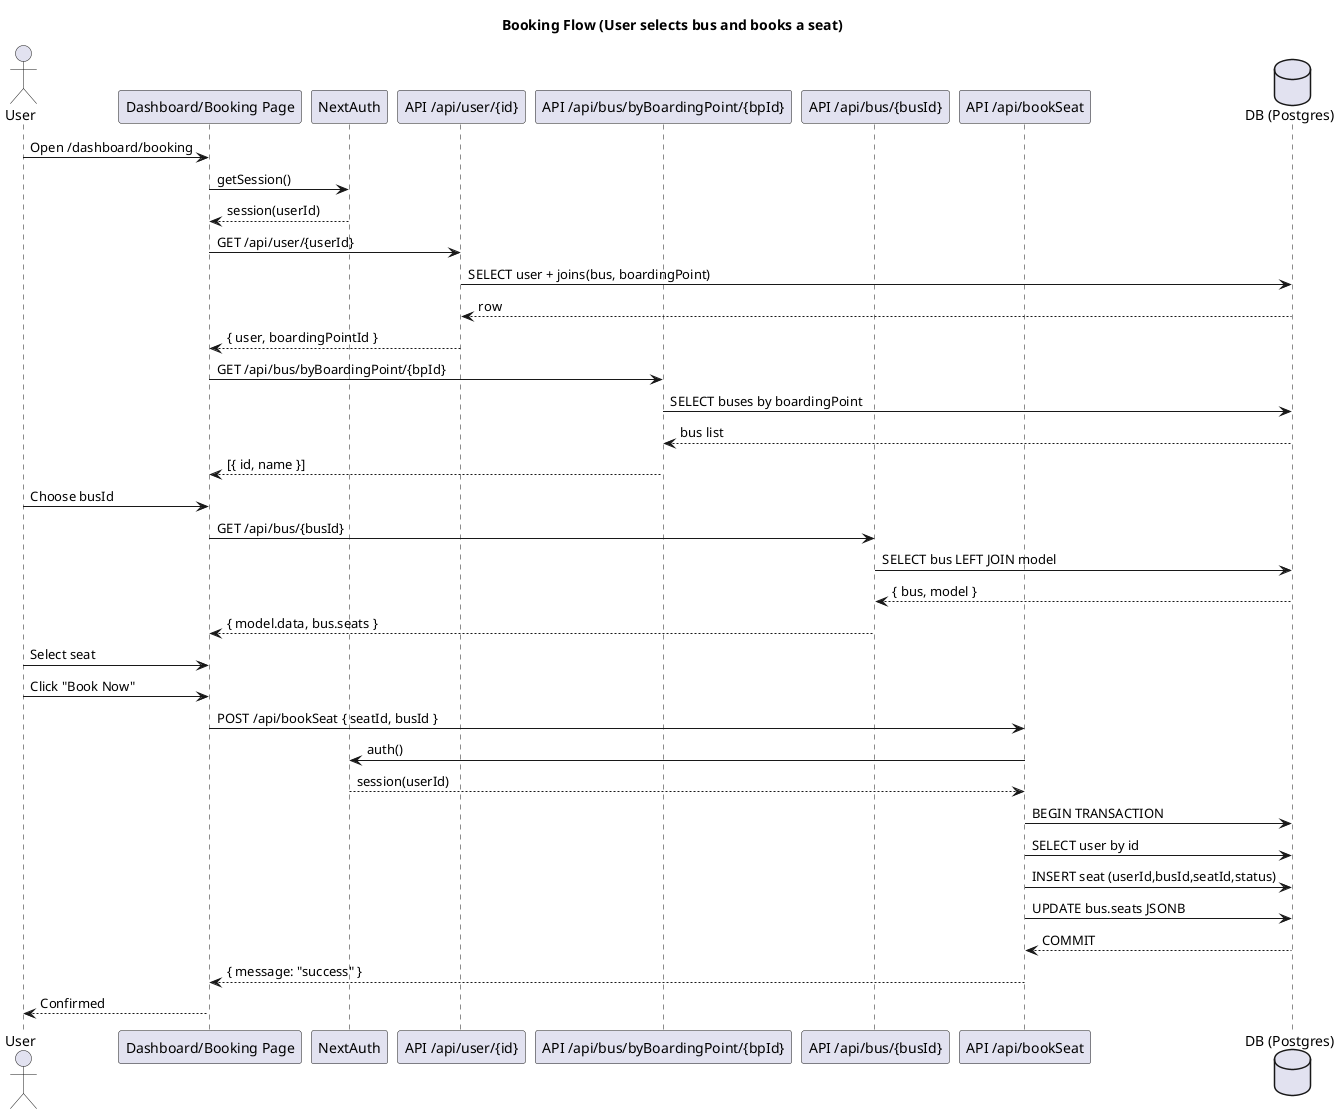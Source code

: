 @startuml Booking-Sequence
title Booking Flow (User selects bus and books a seat)

actor User
participant "Dashboard/Booking Page" as UI
participant "NextAuth" as Auth
participant "API /api/user/{id}" as APIUser
participant "API /api/bus/byBoardingPoint/{bpId}" as APIBusList
participant "API /api/bus/{busId}" as APIBus
participant "API /api/bookSeat" as APIBook
database "DB (Postgres)" as DB

User -> UI: Open /dashboard/booking
UI -> Auth: getSession()
Auth --> UI: session(userId)
UI -> APIUser: GET /api/user/{userId}
APIUser -> DB: SELECT user + joins(bus, boardingPoint)
DB --> APIUser: row
APIUser --> UI: { user, boardingPointId }
UI -> APIBusList: GET /api/bus/byBoardingPoint/{bpId}
APIBusList -> DB: SELECT buses by boardingPoint
DB --> APIBusList: bus list
APIBusList --> UI: [{ id, name }]
User -> UI: Choose busId
UI -> APIBus: GET /api/bus/{busId}
APIBus -> DB: SELECT bus LEFT JOIN model
DB --> APIBus: { bus, model }
APIBus --> UI: { model.data, bus.seats }
User -> UI: Select seat
User -> UI: Click "Book Now"
UI -> APIBook: POST /api/bookSeat { seatId, busId }
APIBook -> Auth: auth()
Auth --> APIBook: session(userId)
APIBook -> DB: BEGIN TRANSACTION
APIBook -> DB: SELECT user by id
APIBook -> DB: INSERT seat (userId,busId,seatId,status)
APIBook -> DB: UPDATE bus.seats JSONB
DB --> APIBook: COMMIT
APIBook --> UI: { message: "success" }
UI --> User: Confirmed

@enduml

